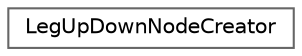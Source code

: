 digraph "クラス階層図"
{
 // LATEX_PDF_SIZE
  bgcolor="transparent";
  edge [fontname=Helvetica,fontsize=10,labelfontname=Helvetica,labelfontsize=10];
  node [fontname=Helvetica,fontsize=10,shape=box,height=0.2,width=0.4];
  rankdir="LR";
  Node0 [id="Node000000",label="LegUpDownNodeCreator",height=0.2,width=0.4,color="grey40", fillcolor="white", style="filled",URL="$class_leg_up_down_node_creator.html",tooltip=" "];
}
